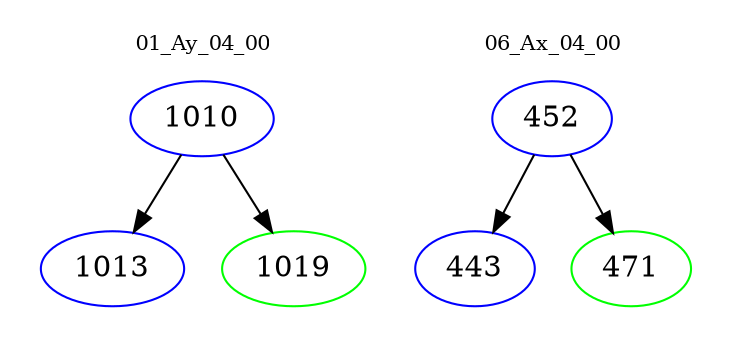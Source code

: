 digraph{
subgraph cluster_0 {
color = white
label = "01_Ay_04_00";
fontsize=10;
T0_1010 [label="1010", color="blue"]
T0_1010 -> T0_1013 [color="black"]
T0_1013 [label="1013", color="blue"]
T0_1010 -> T0_1019 [color="black"]
T0_1019 [label="1019", color="green"]
}
subgraph cluster_1 {
color = white
label = "06_Ax_04_00";
fontsize=10;
T1_452 [label="452", color="blue"]
T1_452 -> T1_443 [color="black"]
T1_443 [label="443", color="blue"]
T1_452 -> T1_471 [color="black"]
T1_471 [label="471", color="green"]
}
}
